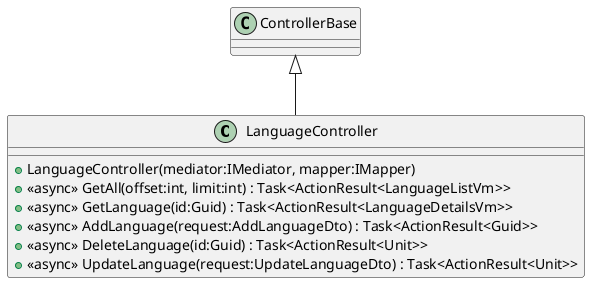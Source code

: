@startuml
class LanguageController {
    + LanguageController(mediator:IMediator, mapper:IMapper)
    + <<async>> GetAll(offset:int, limit:int) : Task<ActionResult<LanguageListVm>>
    + <<async>> GetLanguage(id:Guid) : Task<ActionResult<LanguageDetailsVm>>
    + <<async>> AddLanguage(request:AddLanguageDto) : Task<ActionResult<Guid>>
    + <<async>> DeleteLanguage(id:Guid) : Task<ActionResult<Unit>>
    + <<async>> UpdateLanguage(request:UpdateLanguageDto) : Task<ActionResult<Unit>>
}
ControllerBase <|-- LanguageController
@enduml
